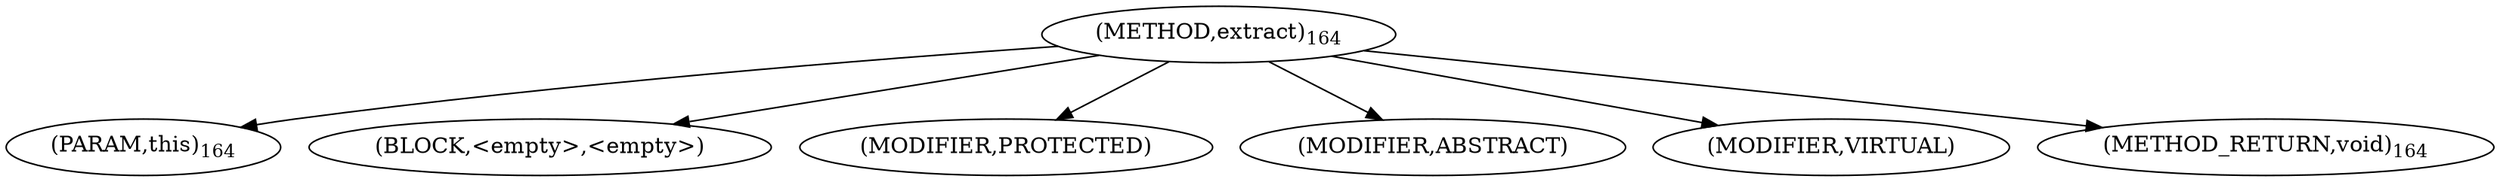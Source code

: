 digraph "extract" {  
"281" [label = <(METHOD,extract)<SUB>164</SUB>> ]
"282" [label = <(PARAM,this)<SUB>164</SUB>> ]
"283" [label = <(BLOCK,&lt;empty&gt;,&lt;empty&gt;)> ]
"284" [label = <(MODIFIER,PROTECTED)> ]
"285" [label = <(MODIFIER,ABSTRACT)> ]
"286" [label = <(MODIFIER,VIRTUAL)> ]
"287" [label = <(METHOD_RETURN,void)<SUB>164</SUB>> ]
  "281" -> "282" 
  "281" -> "283" 
  "281" -> "284" 
  "281" -> "285" 
  "281" -> "286" 
  "281" -> "287" 
}
